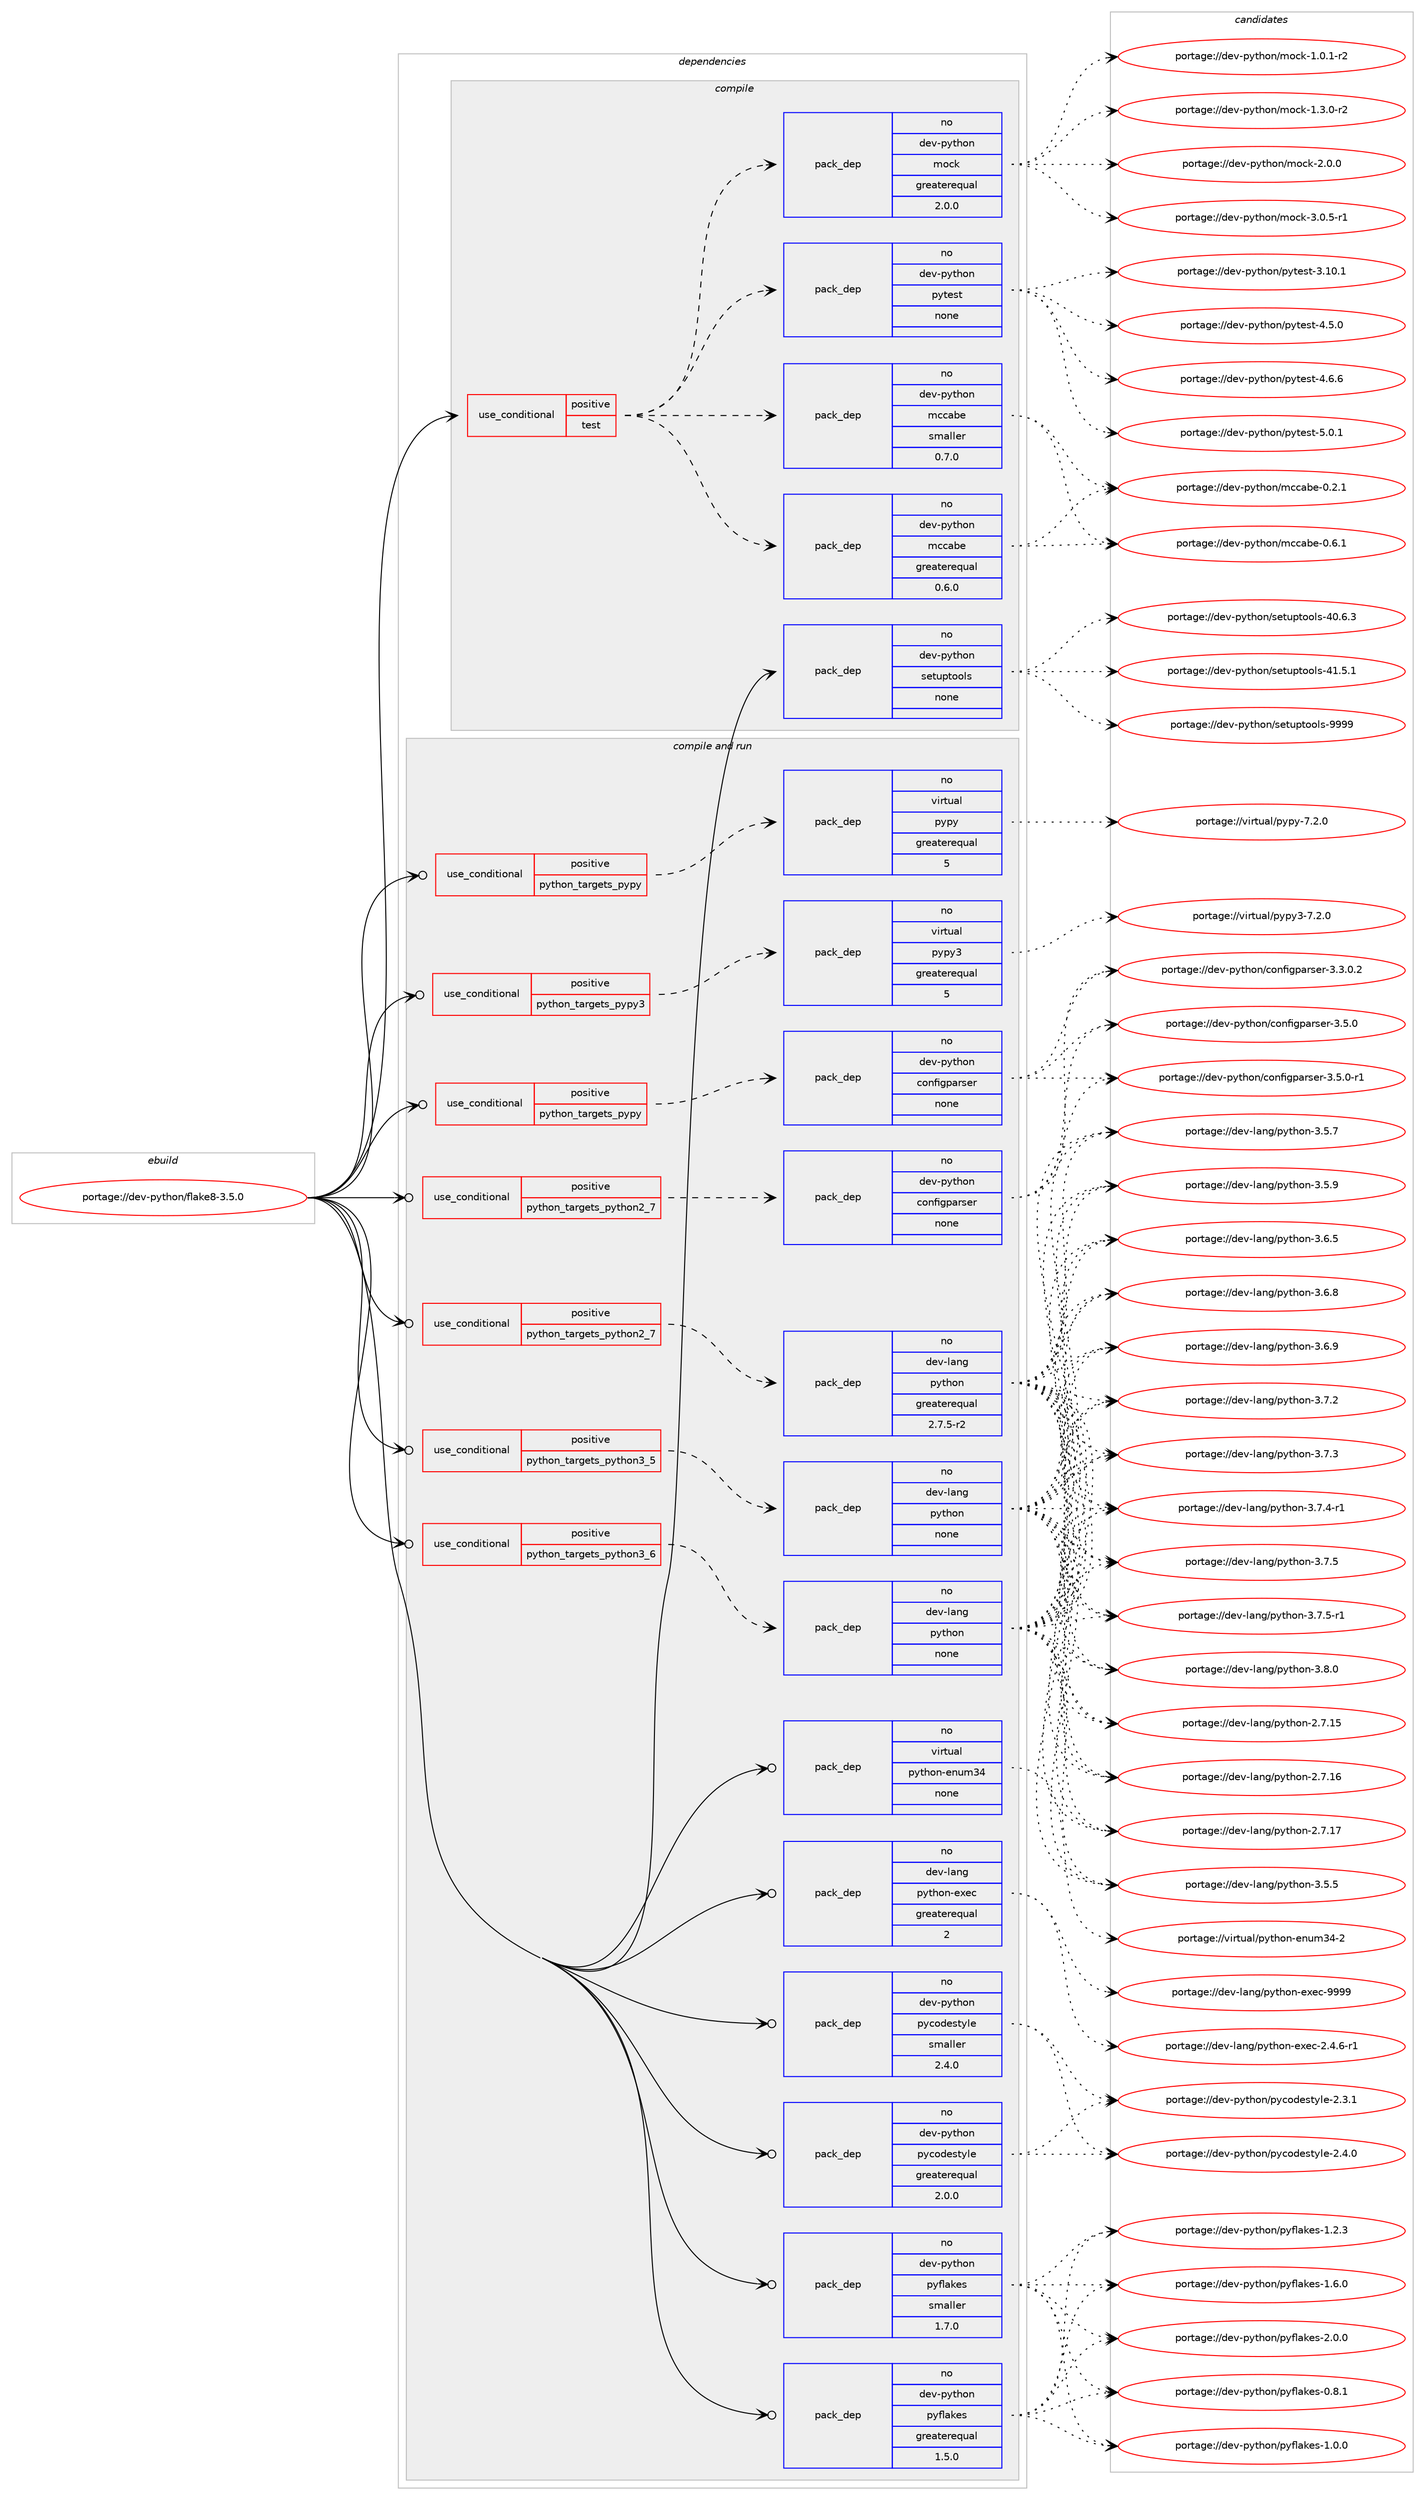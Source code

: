 digraph prolog {

# *************
# Graph options
# *************

newrank=true;
concentrate=true;
compound=true;
graph [rankdir=LR,fontname=Helvetica,fontsize=10,ranksep=1.5];#, ranksep=2.5, nodesep=0.2];
edge  [arrowhead=vee];
node  [fontname=Helvetica,fontsize=10];

# **********
# The ebuild
# **********

subgraph cluster_leftcol {
color=gray;
rank=same;
label=<<i>ebuild</i>>;
id [label="portage://dev-python/flake8-3.5.0", color=red, width=4, href="../dev-python/flake8-3.5.0.svg"];
}

# ****************
# The dependencies
# ****************

subgraph cluster_midcol {
color=gray;
label=<<i>dependencies</i>>;
subgraph cluster_compile {
fillcolor="#eeeeee";
style=filled;
label=<<i>compile</i>>;
subgraph cond28650 {
dependency139489 [label=<<TABLE BORDER="0" CELLBORDER="1" CELLSPACING="0" CELLPADDING="4"><TR><TD ROWSPAN="3" CELLPADDING="10">use_conditional</TD></TR><TR><TD>positive</TD></TR><TR><TD>test</TD></TR></TABLE>>, shape=none, color=red];
subgraph pack107511 {
dependency139490 [label=<<TABLE BORDER="0" CELLBORDER="1" CELLSPACING="0" CELLPADDING="4" WIDTH="220"><TR><TD ROWSPAN="6" CELLPADDING="30">pack_dep</TD></TR><TR><TD WIDTH="110">no</TD></TR><TR><TD>dev-python</TD></TR><TR><TD>mccabe</TD></TR><TR><TD>greaterequal</TD></TR><TR><TD>0.6.0</TD></TR></TABLE>>, shape=none, color=blue];
}
dependency139489:e -> dependency139490:w [weight=20,style="dashed",arrowhead="vee"];
subgraph pack107512 {
dependency139491 [label=<<TABLE BORDER="0" CELLBORDER="1" CELLSPACING="0" CELLPADDING="4" WIDTH="220"><TR><TD ROWSPAN="6" CELLPADDING="30">pack_dep</TD></TR><TR><TD WIDTH="110">no</TD></TR><TR><TD>dev-python</TD></TR><TR><TD>mccabe</TD></TR><TR><TD>smaller</TD></TR><TR><TD>0.7.0</TD></TR></TABLE>>, shape=none, color=blue];
}
dependency139489:e -> dependency139491:w [weight=20,style="dashed",arrowhead="vee"];
subgraph pack107513 {
dependency139492 [label=<<TABLE BORDER="0" CELLBORDER="1" CELLSPACING="0" CELLPADDING="4" WIDTH="220"><TR><TD ROWSPAN="6" CELLPADDING="30">pack_dep</TD></TR><TR><TD WIDTH="110">no</TD></TR><TR><TD>dev-python</TD></TR><TR><TD>pytest</TD></TR><TR><TD>none</TD></TR><TR><TD></TD></TR></TABLE>>, shape=none, color=blue];
}
dependency139489:e -> dependency139492:w [weight=20,style="dashed",arrowhead="vee"];
subgraph pack107514 {
dependency139493 [label=<<TABLE BORDER="0" CELLBORDER="1" CELLSPACING="0" CELLPADDING="4" WIDTH="220"><TR><TD ROWSPAN="6" CELLPADDING="30">pack_dep</TD></TR><TR><TD WIDTH="110">no</TD></TR><TR><TD>dev-python</TD></TR><TR><TD>mock</TD></TR><TR><TD>greaterequal</TD></TR><TR><TD>2.0.0</TD></TR></TABLE>>, shape=none, color=blue];
}
dependency139489:e -> dependency139493:w [weight=20,style="dashed",arrowhead="vee"];
}
id:e -> dependency139489:w [weight=20,style="solid",arrowhead="vee"];
subgraph pack107515 {
dependency139494 [label=<<TABLE BORDER="0" CELLBORDER="1" CELLSPACING="0" CELLPADDING="4" WIDTH="220"><TR><TD ROWSPAN="6" CELLPADDING="30">pack_dep</TD></TR><TR><TD WIDTH="110">no</TD></TR><TR><TD>dev-python</TD></TR><TR><TD>setuptools</TD></TR><TR><TD>none</TD></TR><TR><TD></TD></TR></TABLE>>, shape=none, color=blue];
}
id:e -> dependency139494:w [weight=20,style="solid",arrowhead="vee"];
}
subgraph cluster_compileandrun {
fillcolor="#eeeeee";
style=filled;
label=<<i>compile and run</i>>;
subgraph cond28651 {
dependency139495 [label=<<TABLE BORDER="0" CELLBORDER="1" CELLSPACING="0" CELLPADDING="4"><TR><TD ROWSPAN="3" CELLPADDING="10">use_conditional</TD></TR><TR><TD>positive</TD></TR><TR><TD>python_targets_pypy</TD></TR></TABLE>>, shape=none, color=red];
subgraph pack107516 {
dependency139496 [label=<<TABLE BORDER="0" CELLBORDER="1" CELLSPACING="0" CELLPADDING="4" WIDTH="220"><TR><TD ROWSPAN="6" CELLPADDING="30">pack_dep</TD></TR><TR><TD WIDTH="110">no</TD></TR><TR><TD>dev-python</TD></TR><TR><TD>configparser</TD></TR><TR><TD>none</TD></TR><TR><TD></TD></TR></TABLE>>, shape=none, color=blue];
}
dependency139495:e -> dependency139496:w [weight=20,style="dashed",arrowhead="vee"];
}
id:e -> dependency139495:w [weight=20,style="solid",arrowhead="odotvee"];
subgraph cond28652 {
dependency139497 [label=<<TABLE BORDER="0" CELLBORDER="1" CELLSPACING="0" CELLPADDING="4"><TR><TD ROWSPAN="3" CELLPADDING="10">use_conditional</TD></TR><TR><TD>positive</TD></TR><TR><TD>python_targets_pypy</TD></TR></TABLE>>, shape=none, color=red];
subgraph pack107517 {
dependency139498 [label=<<TABLE BORDER="0" CELLBORDER="1" CELLSPACING="0" CELLPADDING="4" WIDTH="220"><TR><TD ROWSPAN="6" CELLPADDING="30">pack_dep</TD></TR><TR><TD WIDTH="110">no</TD></TR><TR><TD>virtual</TD></TR><TR><TD>pypy</TD></TR><TR><TD>greaterequal</TD></TR><TR><TD>5</TD></TR></TABLE>>, shape=none, color=blue];
}
dependency139497:e -> dependency139498:w [weight=20,style="dashed",arrowhead="vee"];
}
id:e -> dependency139497:w [weight=20,style="solid",arrowhead="odotvee"];
subgraph cond28653 {
dependency139499 [label=<<TABLE BORDER="0" CELLBORDER="1" CELLSPACING="0" CELLPADDING="4"><TR><TD ROWSPAN="3" CELLPADDING="10">use_conditional</TD></TR><TR><TD>positive</TD></TR><TR><TD>python_targets_pypy3</TD></TR></TABLE>>, shape=none, color=red];
subgraph pack107518 {
dependency139500 [label=<<TABLE BORDER="0" CELLBORDER="1" CELLSPACING="0" CELLPADDING="4" WIDTH="220"><TR><TD ROWSPAN="6" CELLPADDING="30">pack_dep</TD></TR><TR><TD WIDTH="110">no</TD></TR><TR><TD>virtual</TD></TR><TR><TD>pypy3</TD></TR><TR><TD>greaterequal</TD></TR><TR><TD>5</TD></TR></TABLE>>, shape=none, color=blue];
}
dependency139499:e -> dependency139500:w [weight=20,style="dashed",arrowhead="vee"];
}
id:e -> dependency139499:w [weight=20,style="solid",arrowhead="odotvee"];
subgraph cond28654 {
dependency139501 [label=<<TABLE BORDER="0" CELLBORDER="1" CELLSPACING="0" CELLPADDING="4"><TR><TD ROWSPAN="3" CELLPADDING="10">use_conditional</TD></TR><TR><TD>positive</TD></TR><TR><TD>python_targets_python2_7</TD></TR></TABLE>>, shape=none, color=red];
subgraph pack107519 {
dependency139502 [label=<<TABLE BORDER="0" CELLBORDER="1" CELLSPACING="0" CELLPADDING="4" WIDTH="220"><TR><TD ROWSPAN="6" CELLPADDING="30">pack_dep</TD></TR><TR><TD WIDTH="110">no</TD></TR><TR><TD>dev-lang</TD></TR><TR><TD>python</TD></TR><TR><TD>greaterequal</TD></TR><TR><TD>2.7.5-r2</TD></TR></TABLE>>, shape=none, color=blue];
}
dependency139501:e -> dependency139502:w [weight=20,style="dashed",arrowhead="vee"];
}
id:e -> dependency139501:w [weight=20,style="solid",arrowhead="odotvee"];
subgraph cond28655 {
dependency139503 [label=<<TABLE BORDER="0" CELLBORDER="1" CELLSPACING="0" CELLPADDING="4"><TR><TD ROWSPAN="3" CELLPADDING="10">use_conditional</TD></TR><TR><TD>positive</TD></TR><TR><TD>python_targets_python2_7</TD></TR></TABLE>>, shape=none, color=red];
subgraph pack107520 {
dependency139504 [label=<<TABLE BORDER="0" CELLBORDER="1" CELLSPACING="0" CELLPADDING="4" WIDTH="220"><TR><TD ROWSPAN="6" CELLPADDING="30">pack_dep</TD></TR><TR><TD WIDTH="110">no</TD></TR><TR><TD>dev-python</TD></TR><TR><TD>configparser</TD></TR><TR><TD>none</TD></TR><TR><TD></TD></TR></TABLE>>, shape=none, color=blue];
}
dependency139503:e -> dependency139504:w [weight=20,style="dashed",arrowhead="vee"];
}
id:e -> dependency139503:w [weight=20,style="solid",arrowhead="odotvee"];
subgraph cond28656 {
dependency139505 [label=<<TABLE BORDER="0" CELLBORDER="1" CELLSPACING="0" CELLPADDING="4"><TR><TD ROWSPAN="3" CELLPADDING="10">use_conditional</TD></TR><TR><TD>positive</TD></TR><TR><TD>python_targets_python3_5</TD></TR></TABLE>>, shape=none, color=red];
subgraph pack107521 {
dependency139506 [label=<<TABLE BORDER="0" CELLBORDER="1" CELLSPACING="0" CELLPADDING="4" WIDTH="220"><TR><TD ROWSPAN="6" CELLPADDING="30">pack_dep</TD></TR><TR><TD WIDTH="110">no</TD></TR><TR><TD>dev-lang</TD></TR><TR><TD>python</TD></TR><TR><TD>none</TD></TR><TR><TD></TD></TR></TABLE>>, shape=none, color=blue];
}
dependency139505:e -> dependency139506:w [weight=20,style="dashed",arrowhead="vee"];
}
id:e -> dependency139505:w [weight=20,style="solid",arrowhead="odotvee"];
subgraph cond28657 {
dependency139507 [label=<<TABLE BORDER="0" CELLBORDER="1" CELLSPACING="0" CELLPADDING="4"><TR><TD ROWSPAN="3" CELLPADDING="10">use_conditional</TD></TR><TR><TD>positive</TD></TR><TR><TD>python_targets_python3_6</TD></TR></TABLE>>, shape=none, color=red];
subgraph pack107522 {
dependency139508 [label=<<TABLE BORDER="0" CELLBORDER="1" CELLSPACING="0" CELLPADDING="4" WIDTH="220"><TR><TD ROWSPAN="6" CELLPADDING="30">pack_dep</TD></TR><TR><TD WIDTH="110">no</TD></TR><TR><TD>dev-lang</TD></TR><TR><TD>python</TD></TR><TR><TD>none</TD></TR><TR><TD></TD></TR></TABLE>>, shape=none, color=blue];
}
dependency139507:e -> dependency139508:w [weight=20,style="dashed",arrowhead="vee"];
}
id:e -> dependency139507:w [weight=20,style="solid",arrowhead="odotvee"];
subgraph pack107523 {
dependency139509 [label=<<TABLE BORDER="0" CELLBORDER="1" CELLSPACING="0" CELLPADDING="4" WIDTH="220"><TR><TD ROWSPAN="6" CELLPADDING="30">pack_dep</TD></TR><TR><TD WIDTH="110">no</TD></TR><TR><TD>dev-lang</TD></TR><TR><TD>python-exec</TD></TR><TR><TD>greaterequal</TD></TR><TR><TD>2</TD></TR></TABLE>>, shape=none, color=blue];
}
id:e -> dependency139509:w [weight=20,style="solid",arrowhead="odotvee"];
subgraph pack107524 {
dependency139510 [label=<<TABLE BORDER="0" CELLBORDER="1" CELLSPACING="0" CELLPADDING="4" WIDTH="220"><TR><TD ROWSPAN="6" CELLPADDING="30">pack_dep</TD></TR><TR><TD WIDTH="110">no</TD></TR><TR><TD>dev-python</TD></TR><TR><TD>pycodestyle</TD></TR><TR><TD>greaterequal</TD></TR><TR><TD>2.0.0</TD></TR></TABLE>>, shape=none, color=blue];
}
id:e -> dependency139510:w [weight=20,style="solid",arrowhead="odotvee"];
subgraph pack107525 {
dependency139511 [label=<<TABLE BORDER="0" CELLBORDER="1" CELLSPACING="0" CELLPADDING="4" WIDTH="220"><TR><TD ROWSPAN="6" CELLPADDING="30">pack_dep</TD></TR><TR><TD WIDTH="110">no</TD></TR><TR><TD>dev-python</TD></TR><TR><TD>pycodestyle</TD></TR><TR><TD>smaller</TD></TR><TR><TD>2.4.0</TD></TR></TABLE>>, shape=none, color=blue];
}
id:e -> dependency139511:w [weight=20,style="solid",arrowhead="odotvee"];
subgraph pack107526 {
dependency139512 [label=<<TABLE BORDER="0" CELLBORDER="1" CELLSPACING="0" CELLPADDING="4" WIDTH="220"><TR><TD ROWSPAN="6" CELLPADDING="30">pack_dep</TD></TR><TR><TD WIDTH="110">no</TD></TR><TR><TD>dev-python</TD></TR><TR><TD>pyflakes</TD></TR><TR><TD>greaterequal</TD></TR><TR><TD>1.5.0</TD></TR></TABLE>>, shape=none, color=blue];
}
id:e -> dependency139512:w [weight=20,style="solid",arrowhead="odotvee"];
subgraph pack107527 {
dependency139513 [label=<<TABLE BORDER="0" CELLBORDER="1" CELLSPACING="0" CELLPADDING="4" WIDTH="220"><TR><TD ROWSPAN="6" CELLPADDING="30">pack_dep</TD></TR><TR><TD WIDTH="110">no</TD></TR><TR><TD>dev-python</TD></TR><TR><TD>pyflakes</TD></TR><TR><TD>smaller</TD></TR><TR><TD>1.7.0</TD></TR></TABLE>>, shape=none, color=blue];
}
id:e -> dependency139513:w [weight=20,style="solid",arrowhead="odotvee"];
subgraph pack107528 {
dependency139514 [label=<<TABLE BORDER="0" CELLBORDER="1" CELLSPACING="0" CELLPADDING="4" WIDTH="220"><TR><TD ROWSPAN="6" CELLPADDING="30">pack_dep</TD></TR><TR><TD WIDTH="110">no</TD></TR><TR><TD>virtual</TD></TR><TR><TD>python-enum34</TD></TR><TR><TD>none</TD></TR><TR><TD></TD></TR></TABLE>>, shape=none, color=blue];
}
id:e -> dependency139514:w [weight=20,style="solid",arrowhead="odotvee"];
}
subgraph cluster_run {
fillcolor="#eeeeee";
style=filled;
label=<<i>run</i>>;
}
}

# **************
# The candidates
# **************

subgraph cluster_choices {
rank=same;
color=gray;
label=<<i>candidates</i>>;

subgraph choice107511 {
color=black;
nodesep=1;
choiceportage100101118451121211161041111104710999999798101454846504649 [label="portage://dev-python/mccabe-0.2.1", color=red, width=4,href="../dev-python/mccabe-0.2.1.svg"];
choiceportage100101118451121211161041111104710999999798101454846544649 [label="portage://dev-python/mccabe-0.6.1", color=red, width=4,href="../dev-python/mccabe-0.6.1.svg"];
dependency139490:e -> choiceportage100101118451121211161041111104710999999798101454846504649:w [style=dotted,weight="100"];
dependency139490:e -> choiceportage100101118451121211161041111104710999999798101454846544649:w [style=dotted,weight="100"];
}
subgraph choice107512 {
color=black;
nodesep=1;
choiceportage100101118451121211161041111104710999999798101454846504649 [label="portage://dev-python/mccabe-0.2.1", color=red, width=4,href="../dev-python/mccabe-0.2.1.svg"];
choiceportage100101118451121211161041111104710999999798101454846544649 [label="portage://dev-python/mccabe-0.6.1", color=red, width=4,href="../dev-python/mccabe-0.6.1.svg"];
dependency139491:e -> choiceportage100101118451121211161041111104710999999798101454846504649:w [style=dotted,weight="100"];
dependency139491:e -> choiceportage100101118451121211161041111104710999999798101454846544649:w [style=dotted,weight="100"];
}
subgraph choice107513 {
color=black;
nodesep=1;
choiceportage100101118451121211161041111104711212111610111511645514649484649 [label="portage://dev-python/pytest-3.10.1", color=red, width=4,href="../dev-python/pytest-3.10.1.svg"];
choiceportage1001011184511212111610411111047112121116101115116455246534648 [label="portage://dev-python/pytest-4.5.0", color=red, width=4,href="../dev-python/pytest-4.5.0.svg"];
choiceportage1001011184511212111610411111047112121116101115116455246544654 [label="portage://dev-python/pytest-4.6.6", color=red, width=4,href="../dev-python/pytest-4.6.6.svg"];
choiceportage1001011184511212111610411111047112121116101115116455346484649 [label="portage://dev-python/pytest-5.0.1", color=red, width=4,href="../dev-python/pytest-5.0.1.svg"];
dependency139492:e -> choiceportage100101118451121211161041111104711212111610111511645514649484649:w [style=dotted,weight="100"];
dependency139492:e -> choiceportage1001011184511212111610411111047112121116101115116455246534648:w [style=dotted,weight="100"];
dependency139492:e -> choiceportage1001011184511212111610411111047112121116101115116455246544654:w [style=dotted,weight="100"];
dependency139492:e -> choiceportage1001011184511212111610411111047112121116101115116455346484649:w [style=dotted,weight="100"];
}
subgraph choice107514 {
color=black;
nodesep=1;
choiceportage1001011184511212111610411111047109111991074549464846494511450 [label="portage://dev-python/mock-1.0.1-r2", color=red, width=4,href="../dev-python/mock-1.0.1-r2.svg"];
choiceportage1001011184511212111610411111047109111991074549465146484511450 [label="portage://dev-python/mock-1.3.0-r2", color=red, width=4,href="../dev-python/mock-1.3.0-r2.svg"];
choiceportage100101118451121211161041111104710911199107455046484648 [label="portage://dev-python/mock-2.0.0", color=red, width=4,href="../dev-python/mock-2.0.0.svg"];
choiceportage1001011184511212111610411111047109111991074551464846534511449 [label="portage://dev-python/mock-3.0.5-r1", color=red, width=4,href="../dev-python/mock-3.0.5-r1.svg"];
dependency139493:e -> choiceportage1001011184511212111610411111047109111991074549464846494511450:w [style=dotted,weight="100"];
dependency139493:e -> choiceportage1001011184511212111610411111047109111991074549465146484511450:w [style=dotted,weight="100"];
dependency139493:e -> choiceportage100101118451121211161041111104710911199107455046484648:w [style=dotted,weight="100"];
dependency139493:e -> choiceportage1001011184511212111610411111047109111991074551464846534511449:w [style=dotted,weight="100"];
}
subgraph choice107515 {
color=black;
nodesep=1;
choiceportage100101118451121211161041111104711510111611711211611111110811545524846544651 [label="portage://dev-python/setuptools-40.6.3", color=red, width=4,href="../dev-python/setuptools-40.6.3.svg"];
choiceportage100101118451121211161041111104711510111611711211611111110811545524946534649 [label="portage://dev-python/setuptools-41.5.1", color=red, width=4,href="../dev-python/setuptools-41.5.1.svg"];
choiceportage10010111845112121116104111110471151011161171121161111111081154557575757 [label="portage://dev-python/setuptools-9999", color=red, width=4,href="../dev-python/setuptools-9999.svg"];
dependency139494:e -> choiceportage100101118451121211161041111104711510111611711211611111110811545524846544651:w [style=dotted,weight="100"];
dependency139494:e -> choiceportage100101118451121211161041111104711510111611711211611111110811545524946534649:w [style=dotted,weight="100"];
dependency139494:e -> choiceportage10010111845112121116104111110471151011161171121161111111081154557575757:w [style=dotted,weight="100"];
}
subgraph choice107516 {
color=black;
nodesep=1;
choiceportage100101118451121211161041111104799111110102105103112971141151011144551465146484650 [label="portage://dev-python/configparser-3.3.0.2", color=red, width=4,href="../dev-python/configparser-3.3.0.2.svg"];
choiceportage10010111845112121116104111110479911111010210510311297114115101114455146534648 [label="portage://dev-python/configparser-3.5.0", color=red, width=4,href="../dev-python/configparser-3.5.0.svg"];
choiceportage100101118451121211161041111104799111110102105103112971141151011144551465346484511449 [label="portage://dev-python/configparser-3.5.0-r1", color=red, width=4,href="../dev-python/configparser-3.5.0-r1.svg"];
dependency139496:e -> choiceportage100101118451121211161041111104799111110102105103112971141151011144551465146484650:w [style=dotted,weight="100"];
dependency139496:e -> choiceportage10010111845112121116104111110479911111010210510311297114115101114455146534648:w [style=dotted,weight="100"];
dependency139496:e -> choiceportage100101118451121211161041111104799111110102105103112971141151011144551465346484511449:w [style=dotted,weight="100"];
}
subgraph choice107517 {
color=black;
nodesep=1;
choiceportage1181051141161179710847112121112121455546504648 [label="portage://virtual/pypy-7.2.0", color=red, width=4,href="../virtual/pypy-7.2.0.svg"];
dependency139498:e -> choiceportage1181051141161179710847112121112121455546504648:w [style=dotted,weight="100"];
}
subgraph choice107518 {
color=black;
nodesep=1;
choiceportage118105114116117971084711212111212151455546504648 [label="portage://virtual/pypy3-7.2.0", color=red, width=4,href="../virtual/pypy3-7.2.0.svg"];
dependency139500:e -> choiceportage118105114116117971084711212111212151455546504648:w [style=dotted,weight="100"];
}
subgraph choice107519 {
color=black;
nodesep=1;
choiceportage10010111845108971101034711212111610411111045504655464953 [label="portage://dev-lang/python-2.7.15", color=red, width=4,href="../dev-lang/python-2.7.15.svg"];
choiceportage10010111845108971101034711212111610411111045504655464954 [label="portage://dev-lang/python-2.7.16", color=red, width=4,href="../dev-lang/python-2.7.16.svg"];
choiceportage10010111845108971101034711212111610411111045504655464955 [label="portage://dev-lang/python-2.7.17", color=red, width=4,href="../dev-lang/python-2.7.17.svg"];
choiceportage100101118451089711010347112121116104111110455146534653 [label="portage://dev-lang/python-3.5.5", color=red, width=4,href="../dev-lang/python-3.5.5.svg"];
choiceportage100101118451089711010347112121116104111110455146534655 [label="portage://dev-lang/python-3.5.7", color=red, width=4,href="../dev-lang/python-3.5.7.svg"];
choiceportage100101118451089711010347112121116104111110455146534657 [label="portage://dev-lang/python-3.5.9", color=red, width=4,href="../dev-lang/python-3.5.9.svg"];
choiceportage100101118451089711010347112121116104111110455146544653 [label="portage://dev-lang/python-3.6.5", color=red, width=4,href="../dev-lang/python-3.6.5.svg"];
choiceportage100101118451089711010347112121116104111110455146544656 [label="portage://dev-lang/python-3.6.8", color=red, width=4,href="../dev-lang/python-3.6.8.svg"];
choiceportage100101118451089711010347112121116104111110455146544657 [label="portage://dev-lang/python-3.6.9", color=red, width=4,href="../dev-lang/python-3.6.9.svg"];
choiceportage100101118451089711010347112121116104111110455146554650 [label="portage://dev-lang/python-3.7.2", color=red, width=4,href="../dev-lang/python-3.7.2.svg"];
choiceportage100101118451089711010347112121116104111110455146554651 [label="portage://dev-lang/python-3.7.3", color=red, width=4,href="../dev-lang/python-3.7.3.svg"];
choiceportage1001011184510897110103471121211161041111104551465546524511449 [label="portage://dev-lang/python-3.7.4-r1", color=red, width=4,href="../dev-lang/python-3.7.4-r1.svg"];
choiceportage100101118451089711010347112121116104111110455146554653 [label="portage://dev-lang/python-3.7.5", color=red, width=4,href="../dev-lang/python-3.7.5.svg"];
choiceportage1001011184510897110103471121211161041111104551465546534511449 [label="portage://dev-lang/python-3.7.5-r1", color=red, width=4,href="../dev-lang/python-3.7.5-r1.svg"];
choiceportage100101118451089711010347112121116104111110455146564648 [label="portage://dev-lang/python-3.8.0", color=red, width=4,href="../dev-lang/python-3.8.0.svg"];
dependency139502:e -> choiceportage10010111845108971101034711212111610411111045504655464953:w [style=dotted,weight="100"];
dependency139502:e -> choiceportage10010111845108971101034711212111610411111045504655464954:w [style=dotted,weight="100"];
dependency139502:e -> choiceportage10010111845108971101034711212111610411111045504655464955:w [style=dotted,weight="100"];
dependency139502:e -> choiceportage100101118451089711010347112121116104111110455146534653:w [style=dotted,weight="100"];
dependency139502:e -> choiceportage100101118451089711010347112121116104111110455146534655:w [style=dotted,weight="100"];
dependency139502:e -> choiceportage100101118451089711010347112121116104111110455146534657:w [style=dotted,weight="100"];
dependency139502:e -> choiceportage100101118451089711010347112121116104111110455146544653:w [style=dotted,weight="100"];
dependency139502:e -> choiceportage100101118451089711010347112121116104111110455146544656:w [style=dotted,weight="100"];
dependency139502:e -> choiceportage100101118451089711010347112121116104111110455146544657:w [style=dotted,weight="100"];
dependency139502:e -> choiceportage100101118451089711010347112121116104111110455146554650:w [style=dotted,weight="100"];
dependency139502:e -> choiceportage100101118451089711010347112121116104111110455146554651:w [style=dotted,weight="100"];
dependency139502:e -> choiceportage1001011184510897110103471121211161041111104551465546524511449:w [style=dotted,weight="100"];
dependency139502:e -> choiceportage100101118451089711010347112121116104111110455146554653:w [style=dotted,weight="100"];
dependency139502:e -> choiceportage1001011184510897110103471121211161041111104551465546534511449:w [style=dotted,weight="100"];
dependency139502:e -> choiceportage100101118451089711010347112121116104111110455146564648:w [style=dotted,weight="100"];
}
subgraph choice107520 {
color=black;
nodesep=1;
choiceportage100101118451121211161041111104799111110102105103112971141151011144551465146484650 [label="portage://dev-python/configparser-3.3.0.2", color=red, width=4,href="../dev-python/configparser-3.3.0.2.svg"];
choiceportage10010111845112121116104111110479911111010210510311297114115101114455146534648 [label="portage://dev-python/configparser-3.5.0", color=red, width=4,href="../dev-python/configparser-3.5.0.svg"];
choiceportage100101118451121211161041111104799111110102105103112971141151011144551465346484511449 [label="portage://dev-python/configparser-3.5.0-r1", color=red, width=4,href="../dev-python/configparser-3.5.0-r1.svg"];
dependency139504:e -> choiceportage100101118451121211161041111104799111110102105103112971141151011144551465146484650:w [style=dotted,weight="100"];
dependency139504:e -> choiceportage10010111845112121116104111110479911111010210510311297114115101114455146534648:w [style=dotted,weight="100"];
dependency139504:e -> choiceportage100101118451121211161041111104799111110102105103112971141151011144551465346484511449:w [style=dotted,weight="100"];
}
subgraph choice107521 {
color=black;
nodesep=1;
choiceportage10010111845108971101034711212111610411111045504655464953 [label="portage://dev-lang/python-2.7.15", color=red, width=4,href="../dev-lang/python-2.7.15.svg"];
choiceportage10010111845108971101034711212111610411111045504655464954 [label="portage://dev-lang/python-2.7.16", color=red, width=4,href="../dev-lang/python-2.7.16.svg"];
choiceportage10010111845108971101034711212111610411111045504655464955 [label="portage://dev-lang/python-2.7.17", color=red, width=4,href="../dev-lang/python-2.7.17.svg"];
choiceportage100101118451089711010347112121116104111110455146534653 [label="portage://dev-lang/python-3.5.5", color=red, width=4,href="../dev-lang/python-3.5.5.svg"];
choiceportage100101118451089711010347112121116104111110455146534655 [label="portage://dev-lang/python-3.5.7", color=red, width=4,href="../dev-lang/python-3.5.7.svg"];
choiceportage100101118451089711010347112121116104111110455146534657 [label="portage://dev-lang/python-3.5.9", color=red, width=4,href="../dev-lang/python-3.5.9.svg"];
choiceportage100101118451089711010347112121116104111110455146544653 [label="portage://dev-lang/python-3.6.5", color=red, width=4,href="../dev-lang/python-3.6.5.svg"];
choiceportage100101118451089711010347112121116104111110455146544656 [label="portage://dev-lang/python-3.6.8", color=red, width=4,href="../dev-lang/python-3.6.8.svg"];
choiceportage100101118451089711010347112121116104111110455146544657 [label="portage://dev-lang/python-3.6.9", color=red, width=4,href="../dev-lang/python-3.6.9.svg"];
choiceportage100101118451089711010347112121116104111110455146554650 [label="portage://dev-lang/python-3.7.2", color=red, width=4,href="../dev-lang/python-3.7.2.svg"];
choiceportage100101118451089711010347112121116104111110455146554651 [label="portage://dev-lang/python-3.7.3", color=red, width=4,href="../dev-lang/python-3.7.3.svg"];
choiceportage1001011184510897110103471121211161041111104551465546524511449 [label="portage://dev-lang/python-3.7.4-r1", color=red, width=4,href="../dev-lang/python-3.7.4-r1.svg"];
choiceportage100101118451089711010347112121116104111110455146554653 [label="portage://dev-lang/python-3.7.5", color=red, width=4,href="../dev-lang/python-3.7.5.svg"];
choiceportage1001011184510897110103471121211161041111104551465546534511449 [label="portage://dev-lang/python-3.7.5-r1", color=red, width=4,href="../dev-lang/python-3.7.5-r1.svg"];
choiceportage100101118451089711010347112121116104111110455146564648 [label="portage://dev-lang/python-3.8.0", color=red, width=4,href="../dev-lang/python-3.8.0.svg"];
dependency139506:e -> choiceportage10010111845108971101034711212111610411111045504655464953:w [style=dotted,weight="100"];
dependency139506:e -> choiceportage10010111845108971101034711212111610411111045504655464954:w [style=dotted,weight="100"];
dependency139506:e -> choiceportage10010111845108971101034711212111610411111045504655464955:w [style=dotted,weight="100"];
dependency139506:e -> choiceportage100101118451089711010347112121116104111110455146534653:w [style=dotted,weight="100"];
dependency139506:e -> choiceportage100101118451089711010347112121116104111110455146534655:w [style=dotted,weight="100"];
dependency139506:e -> choiceportage100101118451089711010347112121116104111110455146534657:w [style=dotted,weight="100"];
dependency139506:e -> choiceportage100101118451089711010347112121116104111110455146544653:w [style=dotted,weight="100"];
dependency139506:e -> choiceportage100101118451089711010347112121116104111110455146544656:w [style=dotted,weight="100"];
dependency139506:e -> choiceportage100101118451089711010347112121116104111110455146544657:w [style=dotted,weight="100"];
dependency139506:e -> choiceportage100101118451089711010347112121116104111110455146554650:w [style=dotted,weight="100"];
dependency139506:e -> choiceportage100101118451089711010347112121116104111110455146554651:w [style=dotted,weight="100"];
dependency139506:e -> choiceportage1001011184510897110103471121211161041111104551465546524511449:w [style=dotted,weight="100"];
dependency139506:e -> choiceportage100101118451089711010347112121116104111110455146554653:w [style=dotted,weight="100"];
dependency139506:e -> choiceportage1001011184510897110103471121211161041111104551465546534511449:w [style=dotted,weight="100"];
dependency139506:e -> choiceportage100101118451089711010347112121116104111110455146564648:w [style=dotted,weight="100"];
}
subgraph choice107522 {
color=black;
nodesep=1;
choiceportage10010111845108971101034711212111610411111045504655464953 [label="portage://dev-lang/python-2.7.15", color=red, width=4,href="../dev-lang/python-2.7.15.svg"];
choiceportage10010111845108971101034711212111610411111045504655464954 [label="portage://dev-lang/python-2.7.16", color=red, width=4,href="../dev-lang/python-2.7.16.svg"];
choiceportage10010111845108971101034711212111610411111045504655464955 [label="portage://dev-lang/python-2.7.17", color=red, width=4,href="../dev-lang/python-2.7.17.svg"];
choiceportage100101118451089711010347112121116104111110455146534653 [label="portage://dev-lang/python-3.5.5", color=red, width=4,href="../dev-lang/python-3.5.5.svg"];
choiceportage100101118451089711010347112121116104111110455146534655 [label="portage://dev-lang/python-3.5.7", color=red, width=4,href="../dev-lang/python-3.5.7.svg"];
choiceportage100101118451089711010347112121116104111110455146534657 [label="portage://dev-lang/python-3.5.9", color=red, width=4,href="../dev-lang/python-3.5.9.svg"];
choiceportage100101118451089711010347112121116104111110455146544653 [label="portage://dev-lang/python-3.6.5", color=red, width=4,href="../dev-lang/python-3.6.5.svg"];
choiceportage100101118451089711010347112121116104111110455146544656 [label="portage://dev-lang/python-3.6.8", color=red, width=4,href="../dev-lang/python-3.6.8.svg"];
choiceportage100101118451089711010347112121116104111110455146544657 [label="portage://dev-lang/python-3.6.9", color=red, width=4,href="../dev-lang/python-3.6.9.svg"];
choiceportage100101118451089711010347112121116104111110455146554650 [label="portage://dev-lang/python-3.7.2", color=red, width=4,href="../dev-lang/python-3.7.2.svg"];
choiceportage100101118451089711010347112121116104111110455146554651 [label="portage://dev-lang/python-3.7.3", color=red, width=4,href="../dev-lang/python-3.7.3.svg"];
choiceportage1001011184510897110103471121211161041111104551465546524511449 [label="portage://dev-lang/python-3.7.4-r1", color=red, width=4,href="../dev-lang/python-3.7.4-r1.svg"];
choiceportage100101118451089711010347112121116104111110455146554653 [label="portage://dev-lang/python-3.7.5", color=red, width=4,href="../dev-lang/python-3.7.5.svg"];
choiceportage1001011184510897110103471121211161041111104551465546534511449 [label="portage://dev-lang/python-3.7.5-r1", color=red, width=4,href="../dev-lang/python-3.7.5-r1.svg"];
choiceportage100101118451089711010347112121116104111110455146564648 [label="portage://dev-lang/python-3.8.0", color=red, width=4,href="../dev-lang/python-3.8.0.svg"];
dependency139508:e -> choiceportage10010111845108971101034711212111610411111045504655464953:w [style=dotted,weight="100"];
dependency139508:e -> choiceportage10010111845108971101034711212111610411111045504655464954:w [style=dotted,weight="100"];
dependency139508:e -> choiceportage10010111845108971101034711212111610411111045504655464955:w [style=dotted,weight="100"];
dependency139508:e -> choiceportage100101118451089711010347112121116104111110455146534653:w [style=dotted,weight="100"];
dependency139508:e -> choiceportage100101118451089711010347112121116104111110455146534655:w [style=dotted,weight="100"];
dependency139508:e -> choiceportage100101118451089711010347112121116104111110455146534657:w [style=dotted,weight="100"];
dependency139508:e -> choiceportage100101118451089711010347112121116104111110455146544653:w [style=dotted,weight="100"];
dependency139508:e -> choiceportage100101118451089711010347112121116104111110455146544656:w [style=dotted,weight="100"];
dependency139508:e -> choiceportage100101118451089711010347112121116104111110455146544657:w [style=dotted,weight="100"];
dependency139508:e -> choiceportage100101118451089711010347112121116104111110455146554650:w [style=dotted,weight="100"];
dependency139508:e -> choiceportage100101118451089711010347112121116104111110455146554651:w [style=dotted,weight="100"];
dependency139508:e -> choiceportage1001011184510897110103471121211161041111104551465546524511449:w [style=dotted,weight="100"];
dependency139508:e -> choiceportage100101118451089711010347112121116104111110455146554653:w [style=dotted,weight="100"];
dependency139508:e -> choiceportage1001011184510897110103471121211161041111104551465546534511449:w [style=dotted,weight="100"];
dependency139508:e -> choiceportage100101118451089711010347112121116104111110455146564648:w [style=dotted,weight="100"];
}
subgraph choice107523 {
color=black;
nodesep=1;
choiceportage10010111845108971101034711212111610411111045101120101994550465246544511449 [label="portage://dev-lang/python-exec-2.4.6-r1", color=red, width=4,href="../dev-lang/python-exec-2.4.6-r1.svg"];
choiceportage10010111845108971101034711212111610411111045101120101994557575757 [label="portage://dev-lang/python-exec-9999", color=red, width=4,href="../dev-lang/python-exec-9999.svg"];
dependency139509:e -> choiceportage10010111845108971101034711212111610411111045101120101994550465246544511449:w [style=dotted,weight="100"];
dependency139509:e -> choiceportage10010111845108971101034711212111610411111045101120101994557575757:w [style=dotted,weight="100"];
}
subgraph choice107524 {
color=black;
nodesep=1;
choiceportage100101118451121211161041111104711212199111100101115116121108101455046514649 [label="portage://dev-python/pycodestyle-2.3.1", color=red, width=4,href="../dev-python/pycodestyle-2.3.1.svg"];
choiceportage100101118451121211161041111104711212199111100101115116121108101455046524648 [label="portage://dev-python/pycodestyle-2.4.0", color=red, width=4,href="../dev-python/pycodestyle-2.4.0.svg"];
dependency139510:e -> choiceportage100101118451121211161041111104711212199111100101115116121108101455046514649:w [style=dotted,weight="100"];
dependency139510:e -> choiceportage100101118451121211161041111104711212199111100101115116121108101455046524648:w [style=dotted,weight="100"];
}
subgraph choice107525 {
color=black;
nodesep=1;
choiceportage100101118451121211161041111104711212199111100101115116121108101455046514649 [label="portage://dev-python/pycodestyle-2.3.1", color=red, width=4,href="../dev-python/pycodestyle-2.3.1.svg"];
choiceportage100101118451121211161041111104711212199111100101115116121108101455046524648 [label="portage://dev-python/pycodestyle-2.4.0", color=red, width=4,href="../dev-python/pycodestyle-2.4.0.svg"];
dependency139511:e -> choiceportage100101118451121211161041111104711212199111100101115116121108101455046514649:w [style=dotted,weight="100"];
dependency139511:e -> choiceportage100101118451121211161041111104711212199111100101115116121108101455046524648:w [style=dotted,weight="100"];
}
subgraph choice107526 {
color=black;
nodesep=1;
choiceportage100101118451121211161041111104711212110210897107101115454846564649 [label="portage://dev-python/pyflakes-0.8.1", color=red, width=4,href="../dev-python/pyflakes-0.8.1.svg"];
choiceportage100101118451121211161041111104711212110210897107101115454946484648 [label="portage://dev-python/pyflakes-1.0.0", color=red, width=4,href="../dev-python/pyflakes-1.0.0.svg"];
choiceportage100101118451121211161041111104711212110210897107101115454946504651 [label="portage://dev-python/pyflakes-1.2.3", color=red, width=4,href="../dev-python/pyflakes-1.2.3.svg"];
choiceportage100101118451121211161041111104711212110210897107101115454946544648 [label="portage://dev-python/pyflakes-1.6.0", color=red, width=4,href="../dev-python/pyflakes-1.6.0.svg"];
choiceportage100101118451121211161041111104711212110210897107101115455046484648 [label="portage://dev-python/pyflakes-2.0.0", color=red, width=4,href="../dev-python/pyflakes-2.0.0.svg"];
dependency139512:e -> choiceportage100101118451121211161041111104711212110210897107101115454846564649:w [style=dotted,weight="100"];
dependency139512:e -> choiceportage100101118451121211161041111104711212110210897107101115454946484648:w [style=dotted,weight="100"];
dependency139512:e -> choiceportage100101118451121211161041111104711212110210897107101115454946504651:w [style=dotted,weight="100"];
dependency139512:e -> choiceportage100101118451121211161041111104711212110210897107101115454946544648:w [style=dotted,weight="100"];
dependency139512:e -> choiceportage100101118451121211161041111104711212110210897107101115455046484648:w [style=dotted,weight="100"];
}
subgraph choice107527 {
color=black;
nodesep=1;
choiceportage100101118451121211161041111104711212110210897107101115454846564649 [label="portage://dev-python/pyflakes-0.8.1", color=red, width=4,href="../dev-python/pyflakes-0.8.1.svg"];
choiceportage100101118451121211161041111104711212110210897107101115454946484648 [label="portage://dev-python/pyflakes-1.0.0", color=red, width=4,href="../dev-python/pyflakes-1.0.0.svg"];
choiceportage100101118451121211161041111104711212110210897107101115454946504651 [label="portage://dev-python/pyflakes-1.2.3", color=red, width=4,href="../dev-python/pyflakes-1.2.3.svg"];
choiceportage100101118451121211161041111104711212110210897107101115454946544648 [label="portage://dev-python/pyflakes-1.6.0", color=red, width=4,href="../dev-python/pyflakes-1.6.0.svg"];
choiceportage100101118451121211161041111104711212110210897107101115455046484648 [label="portage://dev-python/pyflakes-2.0.0", color=red, width=4,href="../dev-python/pyflakes-2.0.0.svg"];
dependency139513:e -> choiceportage100101118451121211161041111104711212110210897107101115454846564649:w [style=dotted,weight="100"];
dependency139513:e -> choiceportage100101118451121211161041111104711212110210897107101115454946484648:w [style=dotted,weight="100"];
dependency139513:e -> choiceportage100101118451121211161041111104711212110210897107101115454946504651:w [style=dotted,weight="100"];
dependency139513:e -> choiceportage100101118451121211161041111104711212110210897107101115454946544648:w [style=dotted,weight="100"];
dependency139513:e -> choiceportage100101118451121211161041111104711212110210897107101115455046484648:w [style=dotted,weight="100"];
}
subgraph choice107528 {
color=black;
nodesep=1;
choiceportage11810511411611797108471121211161041111104510111011710951524550 [label="portage://virtual/python-enum34-2", color=red, width=4,href="../virtual/python-enum34-2.svg"];
dependency139514:e -> choiceportage11810511411611797108471121211161041111104510111011710951524550:w [style=dotted,weight="100"];
}
}

}
